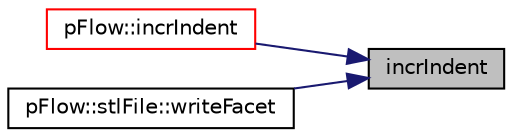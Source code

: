 digraph "incrIndent"
{
 // LATEX_PDF_SIZE
  edge [fontname="Helvetica",fontsize="10",labelfontname="Helvetica",labelfontsize="10"];
  node [fontname="Helvetica",fontsize="10",shape=record];
  rankdir="RL";
  Node1 [label="incrIndent",height=0.2,width=0.4,color="black", fillcolor="grey75", style="filled", fontcolor="black",tooltip="Increment the indent level."];
  Node1 -> Node2 [dir="back",color="midnightblue",fontsize="10",style="solid",fontname="Helvetica"];
  Node2 [label="pFlow::incrIndent",height=0.2,width=0.4,color="red", fillcolor="white", style="filled",URL="$namespacepFlow.html#a3b0915b78e06661e3a45337e1eb687ed",tooltip="Increment the indent level."];
  Node1 -> Node4 [dir="back",color="midnightblue",fontsize="10",style="solid",fontname="Helvetica"];
  Node4 [label="pFlow::stlFile::writeFacet",height=0.2,width=0.4,color="black", fillcolor="white", style="filled",URL="$classpFlow_1_1stlFile.html#a31d2dfd4d5c60b132fbd118af72afceb",tooltip=" "];
}
